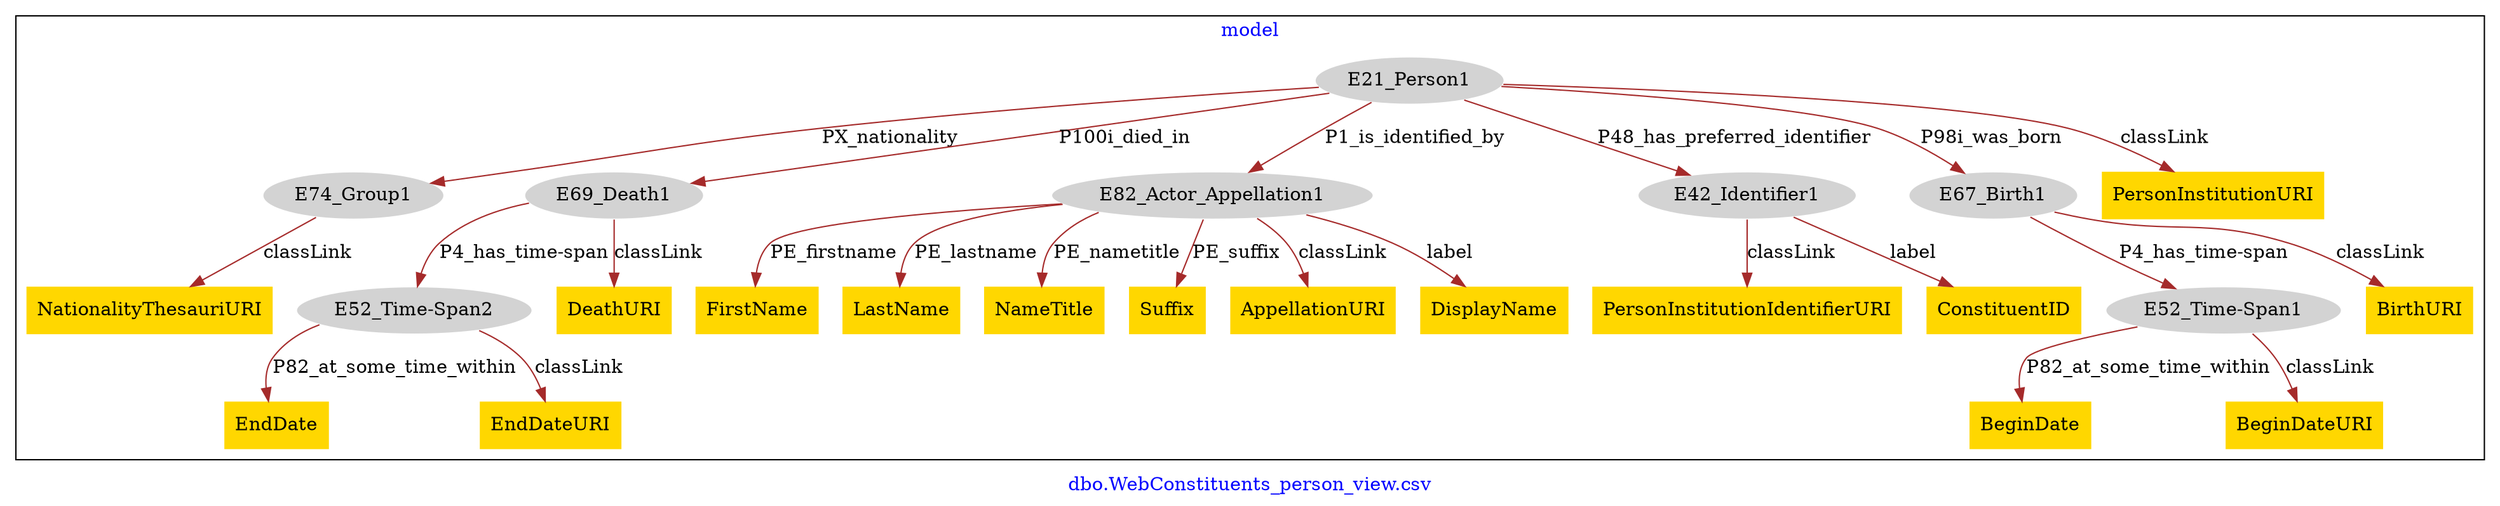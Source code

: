 digraph n0 {
fontcolor="blue"
remincross="true"
label="dbo.WebConstituents_person_view.csv"
subgraph cluster {
label="model"
n2[style="filled",color="white",fillcolor="lightgray",label="E21_Person1"];
n3[style="filled",color="white",fillcolor="lightgray",label="E74_Group1"];
n4[style="filled",color="white",fillcolor="lightgray",label="E69_Death1"];
n5[style="filled",color="white",fillcolor="lightgray",label="E82_Actor_Appellation1"];
n6[style="filled",color="white",fillcolor="lightgray",label="E42_Identifier1"];
n7[style="filled",color="white",fillcolor="lightgray",label="E67_Birth1"];
n8[shape="plaintext",style="filled",fillcolor="gold",label="PersonInstitutionURI"];
n9[shape="plaintext",style="filled",fillcolor="gold",label="PersonInstitutionIdentifierURI"];
n10[shape="plaintext",style="filled",fillcolor="gold",label="ConstituentID"];
n11[style="filled",color="white",fillcolor="lightgray",label="E52_Time-Span1"];
n12[shape="plaintext",style="filled",fillcolor="gold",label="BeginDate"];
n13[shape="plaintext",style="filled",fillcolor="gold",label="BeginDateURI"];
n14[style="filled",color="white",fillcolor="lightgray",label="E52_Time-Span2"];
n15[shape="plaintext",style="filled",fillcolor="gold",label="EndDate"];
n16[shape="plaintext",style="filled",fillcolor="gold",label="EndDateURI"];
n17[shape="plaintext",style="filled",fillcolor="gold",label="BirthURI"];
n18[shape="plaintext",style="filled",fillcolor="gold",label="DeathURI"];
n19[shape="plaintext",style="filled",fillcolor="gold",label="NationalityThesauriURI"];
n20[shape="plaintext",style="filled",fillcolor="gold",label="FirstName"];
n21[shape="plaintext",style="filled",fillcolor="gold",label="LastName"];
n22[shape="plaintext",style="filled",fillcolor="gold",label="NameTitle"];
n23[shape="plaintext",style="filled",fillcolor="gold",label="Suffix"];
n24[shape="plaintext",style="filled",fillcolor="gold",label="AppellationURI"];
n25[shape="plaintext",style="filled",fillcolor="gold",label="DisplayName"];
}
n2 -> n3[color="brown",fontcolor="black",label="PX_nationality"]
n2 -> n4[color="brown",fontcolor="black",label="P100i_died_in"]
n2 -> n5[color="brown",fontcolor="black",label="P1_is_identified_by"]
n2 -> n6[color="brown",fontcolor="black",label="P48_has_preferred_identifier"]
n2 -> n7[color="brown",fontcolor="black",label="P98i_was_born"]
n2 -> n8[color="brown",fontcolor="black",label="classLink"]
n6 -> n9[color="brown",fontcolor="black",label="classLink"]
n6 -> n10[color="brown",fontcolor="black",label="label"]
n11 -> n12[color="brown",fontcolor="black",label="P82_at_some_time_within"]
n11 -> n13[color="brown",fontcolor="black",label="classLink"]
n14 -> n15[color="brown",fontcolor="black",label="P82_at_some_time_within"]
n14 -> n16[color="brown",fontcolor="black",label="classLink"]
n7 -> n11[color="brown",fontcolor="black",label="P4_has_time-span"]
n7 -> n17[color="brown",fontcolor="black",label="classLink"]
n4 -> n14[color="brown",fontcolor="black",label="P4_has_time-span"]
n4 -> n18[color="brown",fontcolor="black",label="classLink"]
n3 -> n19[color="brown",fontcolor="black",label="classLink"]
n5 -> n20[color="brown",fontcolor="black",label="PE_firstname"]
n5 -> n21[color="brown",fontcolor="black",label="PE_lastname"]
n5 -> n22[color="brown",fontcolor="black",label="PE_nametitle"]
n5 -> n23[color="brown",fontcolor="black",label="PE_suffix"]
n5 -> n24[color="brown",fontcolor="black",label="classLink"]
n5 -> n25[color="brown",fontcolor="black",label="label"]
}
